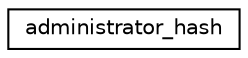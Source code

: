 digraph "Graphical Class Hierarchy"
{
  edge [fontname="Helvetica",fontsize="10",labelfontname="Helvetica",labelfontsize="10"];
  node [fontname="Helvetica",fontsize="10",shape=record];
  rankdir="LR";
  Node0 [label="administrator_hash",height=0.2,width=0.4,color="black", fillcolor="white", style="filled",URL="$structadministrator__hash.html",tooltip="Redefinition of the default hash and equal function for the Administrator class. "];
}
